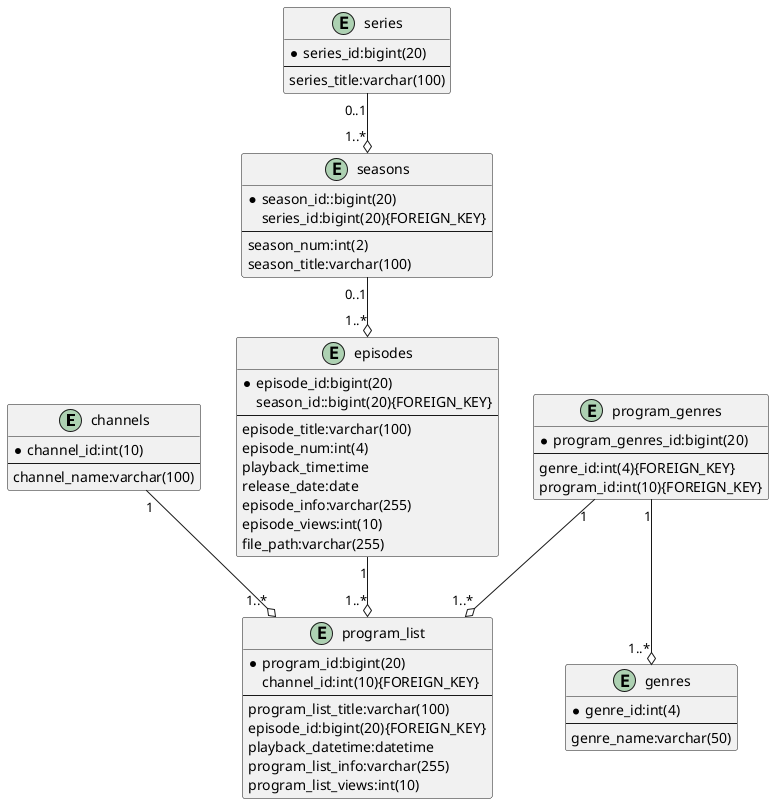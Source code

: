 @startuml internet_tv
!define fk FOREIGN_KEY
' 複数のチャンネル
entity "channels"{
  *channel_id:int(10)
  --
  channel_name:varchar(100)
}
' 番組表
entity "program_list"{
  *program_id:bigint(20)
  channel_id:int(10){fk}
  --
  program_list_title:varchar(100)
  episode_id:bigint(20){fk}
  playback_datetime:datetime
  program_list_info:varchar(255)
  program_list_views:int(10)
}
' 複数のシリーズ
entity "series"{
  *series_id:bigint(20)
  --
  series_title:varchar(100)
}
' 複数のシーズン
entity "seasons"{
  *season_id::bigint(20)
  series_id:bigint(20){fk}
  --
  season_num:int(2)
  season_title:varchar(100)
}
' 複数のエピソード
entity "episodes"{
  *episode_id:bigint(20)
  season_id::bigint(20){fk}
  --
  episode_title:varchar(100)
  episode_num:int(4)
  playback_time:time
  release_date:date
  episode_info:varchar(255)
  episode_views:int(10)
  file_path:varchar(255)
}
' 複数のジャンル
entity "genres"{
  *genre_id:int(4)
  --
  genre_name:varchar(50)
}
' 一つの番組は複数のジャンルに属するのを表現する
entity "program_genres"{
  *program_genres_id:bigint(20)
  --
  genre_id:int(4){fk}
  program_id:int(10){fk}
}

' リレーションシップを明示する
channels "1" --o "1..*" program_list
episodes "1" --o "1..*" program_list
series "0..1" --o "1..*" seasons
seasons "0..1" --o "1..*" episodes
program_genres "1" --o "1..*" genres
program_genres "1" --o "1..*" program_list
@enduml
